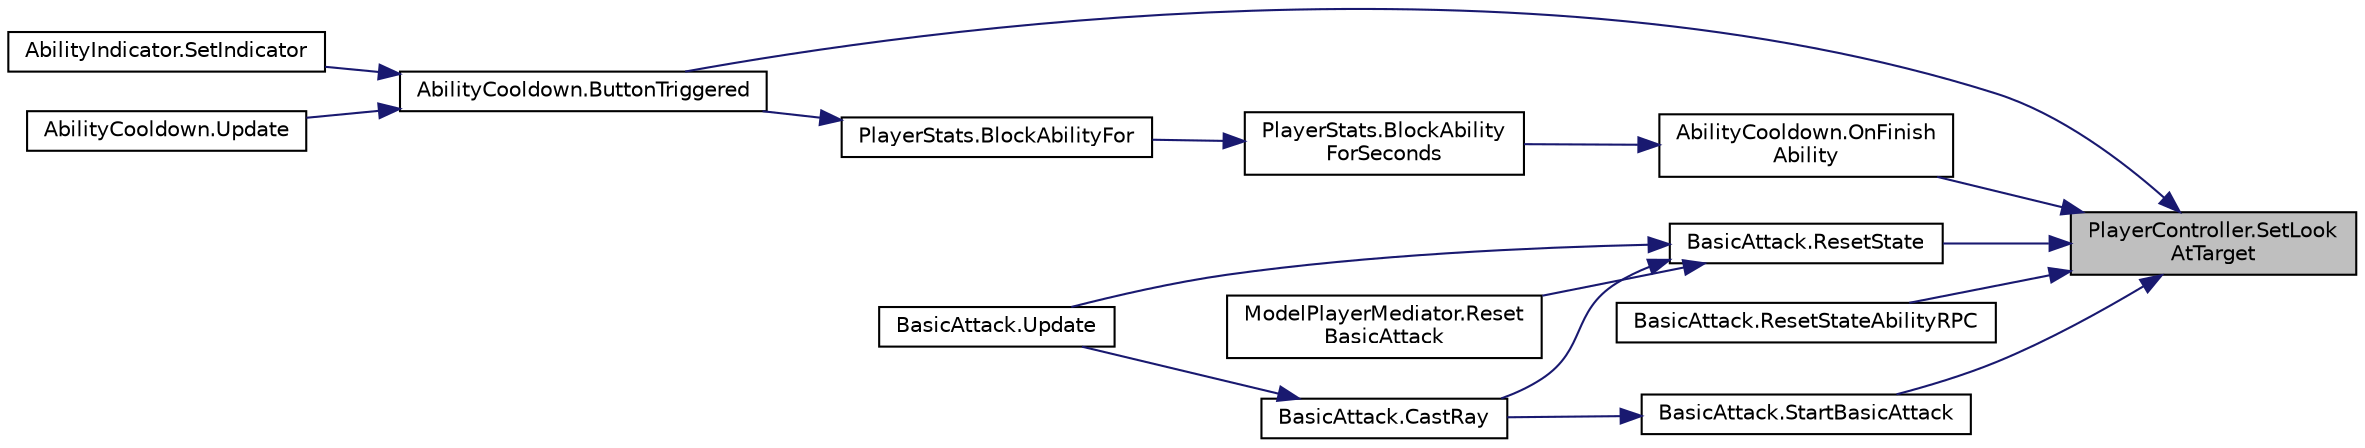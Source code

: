 digraph "PlayerController.SetLookAtTarget"
{
 // INTERACTIVE_SVG=YES
 // LATEX_PDF_SIZE
  bgcolor="transparent";
  edge [fontname="Helvetica",fontsize="10",labelfontname="Helvetica",labelfontsize="10"];
  node [fontname="Helvetica",fontsize="10",shape=record];
  rankdir="RL";
  Node1 [label="PlayerController.SetLook\lAtTarget",height=0.2,width=0.4,color="black", fillcolor="grey75", style="filled", fontcolor="black",tooltip="The player will look at the position of this Transform."];
  Node1 -> Node2 [dir="back",color="midnightblue",fontsize="10",style="solid",fontname="Helvetica"];
  Node2 [label="AbilityCooldown.ButtonTriggered",height=0.2,width=0.4,color="black",URL="$class_ability_cooldown.html#a24d10146f84157eecd34133535f98c0b",tooltip="When the button is actually triggered, this function should execute"];
  Node2 -> Node3 [dir="back",color="midnightblue",fontsize="10",style="solid",fontname="Helvetica"];
  Node3 [label="AbilityIndicator.SetIndicator",height=0.2,width=0.4,color="black",URL="$class_ability_indicator.html#a334fb70612241c8c1067bb596a4e2a26",tooltip="Shows the indicator of the wanted ability"];
  Node2 -> Node4 [dir="back",color="midnightblue",fontsize="10",style="solid",fontname="Helvetica"];
  Node4 [label="AbilityCooldown.Update",height=0.2,width=0.4,color="black",URL="$class_ability_cooldown.html#a0a1223f783a3c342413172a5797fa597",tooltip=" "];
  Node1 -> Node5 [dir="back",color="midnightblue",fontsize="10",style="solid",fontname="Helvetica"];
  Node5 [label="AbilityCooldown.OnFinish\lAbility",height=0.2,width=0.4,color="black",URL="$class_ability_cooldown.html#abe17348393bdde47c5aef87b5311593c",tooltip="This resets the state of the player when it exits the ability state"];
  Node5 -> Node6 [dir="back",color="midnightblue",fontsize="10",style="solid",fontname="Helvetica"];
  Node6 [label="PlayerStats.BlockAbility\lForSeconds",height=0.2,width=0.4,color="black",URL="$class_player_stats.html#a4df625156bb2ae99262e81b28346ccb4",tooltip=" "];
  Node6 -> Node7 [dir="back",color="midnightblue",fontsize="10",style="solid",fontname="Helvetica"];
  Node7 [label="PlayerStats.BlockAbilityFor",height=0.2,width=0.4,color="black",URL="$class_player_stats.html#af942d9a5150c2d4c47800335ec062ee1",tooltip=" "];
  Node7 -> Node2 [dir="back",color="midnightblue",fontsize="10",style="solid",fontname="Helvetica"];
  Node1 -> Node8 [dir="back",color="midnightblue",fontsize="10",style="solid",fontname="Helvetica"];
  Node8 [label="BasicAttack.ResetState",height=0.2,width=0.4,color="black",URL="$class_basic_attack.html#a965a4cbb50653a0b2ed02e8bf1f88433",tooltip=" "];
  Node8 -> Node9 [dir="back",color="midnightblue",fontsize="10",style="solid",fontname="Helvetica"];
  Node9 [label="BasicAttack.CastRay",height=0.2,width=0.4,color="black",URL="$class_basic_attack.html#a5d09a3ef54dfac2ab6130195c188492e",tooltip=" "];
  Node9 -> Node10 [dir="back",color="midnightblue",fontsize="10",style="solid",fontname="Helvetica"];
  Node10 [label="BasicAttack.Update",height=0.2,width=0.4,color="black",URL="$class_basic_attack.html#abfcbbc50cfd92e9ca75bd41a5ad17990",tooltip=" "];
  Node8 -> Node11 [dir="back",color="midnightblue",fontsize="10",style="solid",fontname="Helvetica"];
  Node11 [label="ModelPlayerMediator.Reset\lBasicAttack",height=0.2,width=0.4,color="black",URL="$class_model_player_mediator.html#a67b1c82b4127b7d14e66c628fce73fb2",tooltip=" "];
  Node8 -> Node10 [dir="back",color="midnightblue",fontsize="10",style="solid",fontname="Helvetica"];
  Node1 -> Node12 [dir="back",color="midnightblue",fontsize="10",style="solid",fontname="Helvetica"];
  Node12 [label="BasicAttack.ResetStateAbilityRPC",height=0.2,width=0.4,color="black",URL="$class_basic_attack.html#a87f3e84f484126aa3caa2cffb0760566",tooltip=" "];
  Node1 -> Node13 [dir="back",color="midnightblue",fontsize="10",style="solid",fontname="Helvetica"];
  Node13 [label="BasicAttack.StartBasicAttack",height=0.2,width=0.4,color="black",URL="$class_basic_attack.html#a6700fa1b84e430381504535f20c2e3d8",tooltip=" "];
  Node13 -> Node9 [dir="back",color="midnightblue",fontsize="10",style="solid",fontname="Helvetica"];
}
